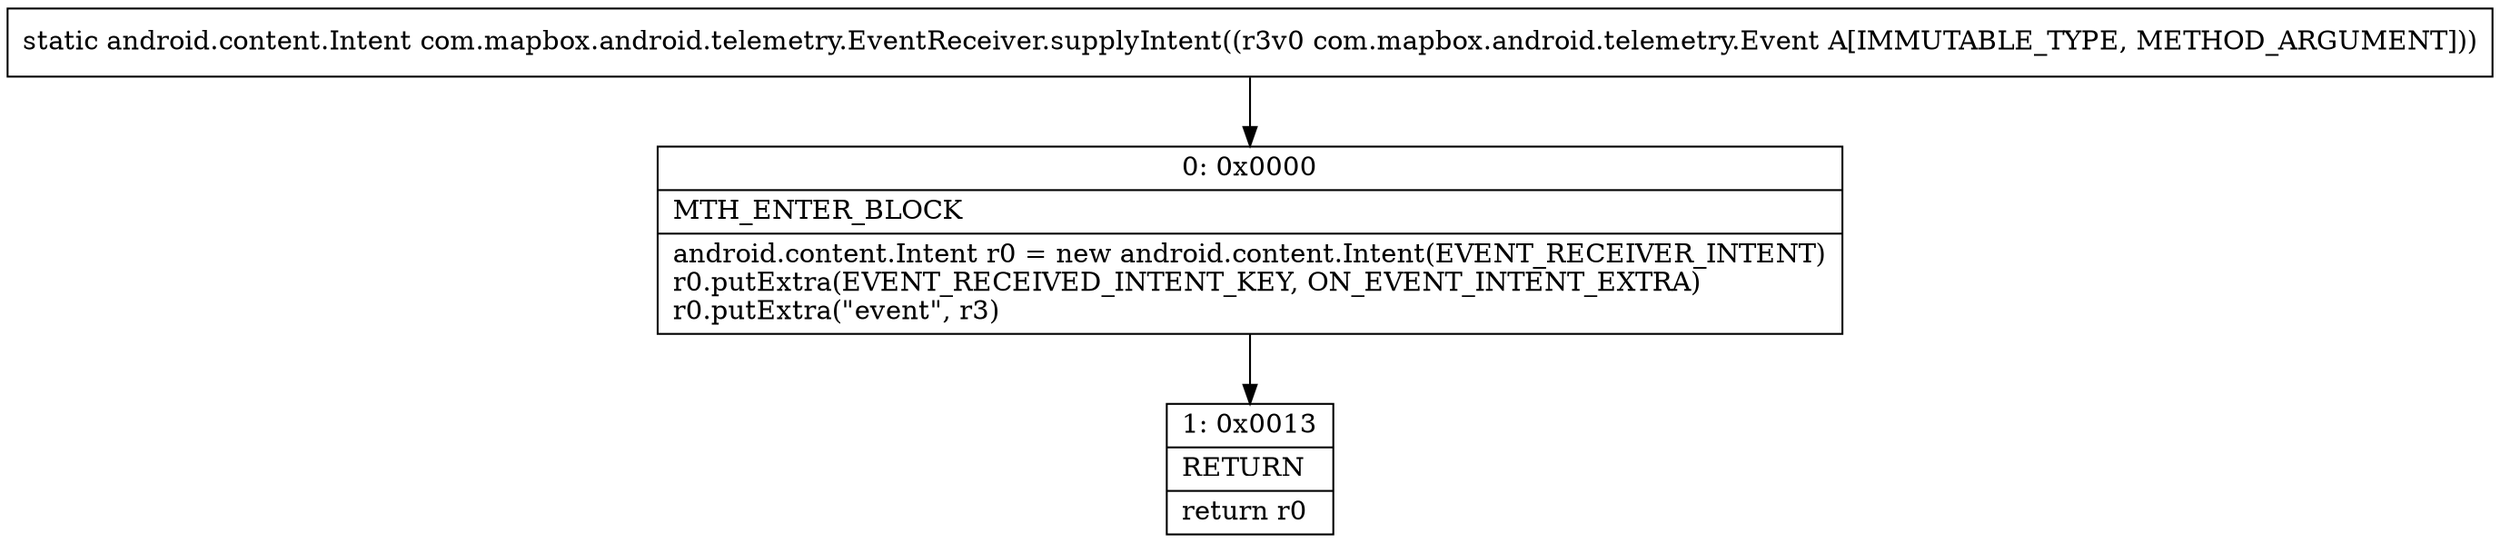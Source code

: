 digraph "CFG forcom.mapbox.android.telemetry.EventReceiver.supplyIntent(Lcom\/mapbox\/android\/telemetry\/Event;)Landroid\/content\/Intent;" {
Node_0 [shape=record,label="{0\:\ 0x0000|MTH_ENTER_BLOCK\l|android.content.Intent r0 = new android.content.Intent(EVENT_RECEIVER_INTENT)\lr0.putExtra(EVENT_RECEIVED_INTENT_KEY, ON_EVENT_INTENT_EXTRA)\lr0.putExtra(\"event\", r3)\l}"];
Node_1 [shape=record,label="{1\:\ 0x0013|RETURN\l|return r0\l}"];
MethodNode[shape=record,label="{static android.content.Intent com.mapbox.android.telemetry.EventReceiver.supplyIntent((r3v0 com.mapbox.android.telemetry.Event A[IMMUTABLE_TYPE, METHOD_ARGUMENT])) }"];
MethodNode -> Node_0;
Node_0 -> Node_1;
}

